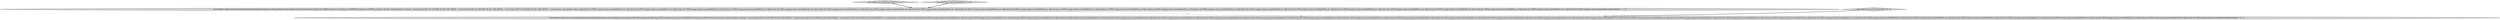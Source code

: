 digraph {
2 [style = filled, label = "test_makeCursors_factToCountryInner['0', '1', '0']", fillcolor = lightgray, shape = diamond image = "AAA0AAABBB2BBB"];
1 [style = filled, label = "JoinTestHelper.verifyCursors(new HashJoinSegmentStorageAdapter(factSegment.asStorageAdapter(),ImmutableList.of(factToCountryOnIsoCode(JoinType.INNER))).makeCursors(null,Intervals.ETERNITY,VirtualColumns.EMPTY,Granularities.ALL,false,null),ImmutableList.of(\"page\",\"countryIsoCode\",FACT_TO_COUNTRY_ON_ISO_CODE_PREFIX + \"countryIsoCode\",FACT_TO_COUNTRY_ON_ISO_CODE_PREFIX + \"countryName\",FACT_TO_COUNTRY_ON_ISO_CODE_PREFIX + \"countryNumber\"),ImmutableList.of(new Object((((edu.fdu.CPPDG.tinypdg.pe.ExpressionInfo@8b0222,new Object((((edu.fdu.CPPDG.tinypdg.pe.ExpressionInfo@8b022a,new Object((((edu.fdu.CPPDG.tinypdg.pe.ExpressionInfo@8b0232,new Object((((edu.fdu.CPPDG.tinypdg.pe.ExpressionInfo@8b023a,new Object((((edu.fdu.CPPDG.tinypdg.pe.ExpressionInfo@8b0242,new Object((((edu.fdu.CPPDG.tinypdg.pe.ExpressionInfo@8b024a,new Object((((edu.fdu.CPPDG.tinypdg.pe.ExpressionInfo@8b0252,new Object((((edu.fdu.CPPDG.tinypdg.pe.ExpressionInfo@8b025a,new Object((((edu.fdu.CPPDG.tinypdg.pe.ExpressionInfo@8b0262,new Object((((edu.fdu.CPPDG.tinypdg.pe.ExpressionInfo@8b026a,new Object((((edu.fdu.CPPDG.tinypdg.pe.ExpressionInfo@8b0272,new Object((((edu.fdu.CPPDG.tinypdg.pe.ExpressionInfo@8b027a,new Object((((edu.fdu.CPPDG.tinypdg.pe.ExpressionInfo@8b0282,new Object((((edu.fdu.CPPDG.tinypdg.pe.ExpressionInfo@8b028a,new Object((((edu.fdu.CPPDG.tinypdg.pe.ExpressionInfo@8b0292,new Object((((edu.fdu.CPPDG.tinypdg.pe.ExpressionInfo@8b029a,new Object((((edu.fdu.CPPDG.tinypdg.pe.ExpressionInfo@8b02a2,new Object((((edu.fdu.CPPDG.tinypdg.pe.ExpressionInfo@8b02aa,new Object((((edu.fdu.CPPDG.tinypdg.pe.ExpressionInfo@8b02b2,new Object((((edu.fdu.CPPDG.tinypdg.pe.ExpressionInfo@8b02ba,new Object((((edu.fdu.CPPDG.tinypdg.pe.ExpressionInfo@8b02c2,new Object((((edu.fdu.CPPDG.tinypdg.pe.ExpressionInfo@8b02ca))@@@3@@@['1', '1', '0']", fillcolor = lightgray, shape = ellipse image = "AAA0AAABBB1BBB"];
3 [style = filled, label = "JoinTestHelper.verifyCursors(new HashJoinSegmentStorageAdapter(factSegment.asStorageAdapter(),ImmutableList.of(factToCountryOnIsoCode(JoinType.LEFT))).makeCursors(null,Intervals.ETERNITY,VirtualColumns.EMPTY,Granularities.ALL,false,null),ImmutableList.of(\"page\",\"countryIsoCode\",FACT_TO_COUNTRY_ON_ISO_CODE_PREFIX + \"countryIsoCode\",FACT_TO_COUNTRY_ON_ISO_CODE_PREFIX + \"countryName\",FACT_TO_COUNTRY_ON_ISO_CODE_PREFIX + \"countryNumber\"),ImmutableList.of(new Object((((edu.fdu.CPPDG.tinypdg.pe.ExpressionInfo@8b0309,new Object((((edu.fdu.CPPDG.tinypdg.pe.ExpressionInfo@8b0311,new Object((((edu.fdu.CPPDG.tinypdg.pe.ExpressionInfo@8b0319,new Object((((edu.fdu.CPPDG.tinypdg.pe.ExpressionInfo@8b0321,new Object((((edu.fdu.CPPDG.tinypdg.pe.ExpressionInfo@8b0329,new Object((((edu.fdu.CPPDG.tinypdg.pe.ExpressionInfo@8b0331,new Object((((edu.fdu.CPPDG.tinypdg.pe.ExpressionInfo@8b0339,new Object((((edu.fdu.CPPDG.tinypdg.pe.ExpressionInfo@8b0341,new Object((((edu.fdu.CPPDG.tinypdg.pe.ExpressionInfo@8b0349,new Object((((edu.fdu.CPPDG.tinypdg.pe.ExpressionInfo@8b0351,new Object((((edu.fdu.CPPDG.tinypdg.pe.ExpressionInfo@8b0359,new Object((((edu.fdu.CPPDG.tinypdg.pe.ExpressionInfo@8b0361,new Object((((edu.fdu.CPPDG.tinypdg.pe.ExpressionInfo@8b0369,new Object((((edu.fdu.CPPDG.tinypdg.pe.ExpressionInfo@8b0371,new Object((((edu.fdu.CPPDG.tinypdg.pe.ExpressionInfo@8b0379,new Object((((edu.fdu.CPPDG.tinypdg.pe.ExpressionInfo@8b0381,new Object((((edu.fdu.CPPDG.tinypdg.pe.ExpressionInfo@8b0389,new Object((((edu.fdu.CPPDG.tinypdg.pe.ExpressionInfo@8b0391,new Object((((edu.fdu.CPPDG.tinypdg.pe.ExpressionInfo@8b0399,new Object((((edu.fdu.CPPDG.tinypdg.pe.ExpressionInfo@8b03a1,new Object((((edu.fdu.CPPDG.tinypdg.pe.ExpressionInfo@8b03a9,new Object((((edu.fdu.CPPDG.tinypdg.pe.ExpressionInfo@8b03b1,new Object((((edu.fdu.CPPDG.tinypdg.pe.ExpressionInfo@8b03b9,new Object((((edu.fdu.CPPDG.tinypdg.pe.ExpressionInfo@8b03c1,new Object((((edu.fdu.CPPDG.tinypdg.pe.ExpressionInfo@8b03c9,new Object((((edu.fdu.CPPDG.tinypdg.pe.ExpressionInfo@8b03d1,new Object((((edu.fdu.CPPDG.tinypdg.pe.ExpressionInfo@8b03d9,new Object((((edu.fdu.CPPDG.tinypdg.pe.ExpressionInfo@8b03e1))@@@3@@@['0', '0', '1']", fillcolor = lightgray, shape = ellipse image = "AAA0AAABBB3BBB"];
4 [style = filled, label = "test_makeCursors_factToCountryLeft['0', '0', '1']", fillcolor = lightgray, shape = diamond image = "AAA0AAABBB3BBB"];
0 [style = filled, label = "test_makeCursors_factToCountryInner['1', '0', '0']", fillcolor = lightgray, shape = diamond image = "AAA0AAABBB1BBB"];
1->3 [style = dashed, label="0"];
4->3 [style = bold, label=""];
0->1 [style = bold, label=""];
2->1 [style = bold, label=""];
}
